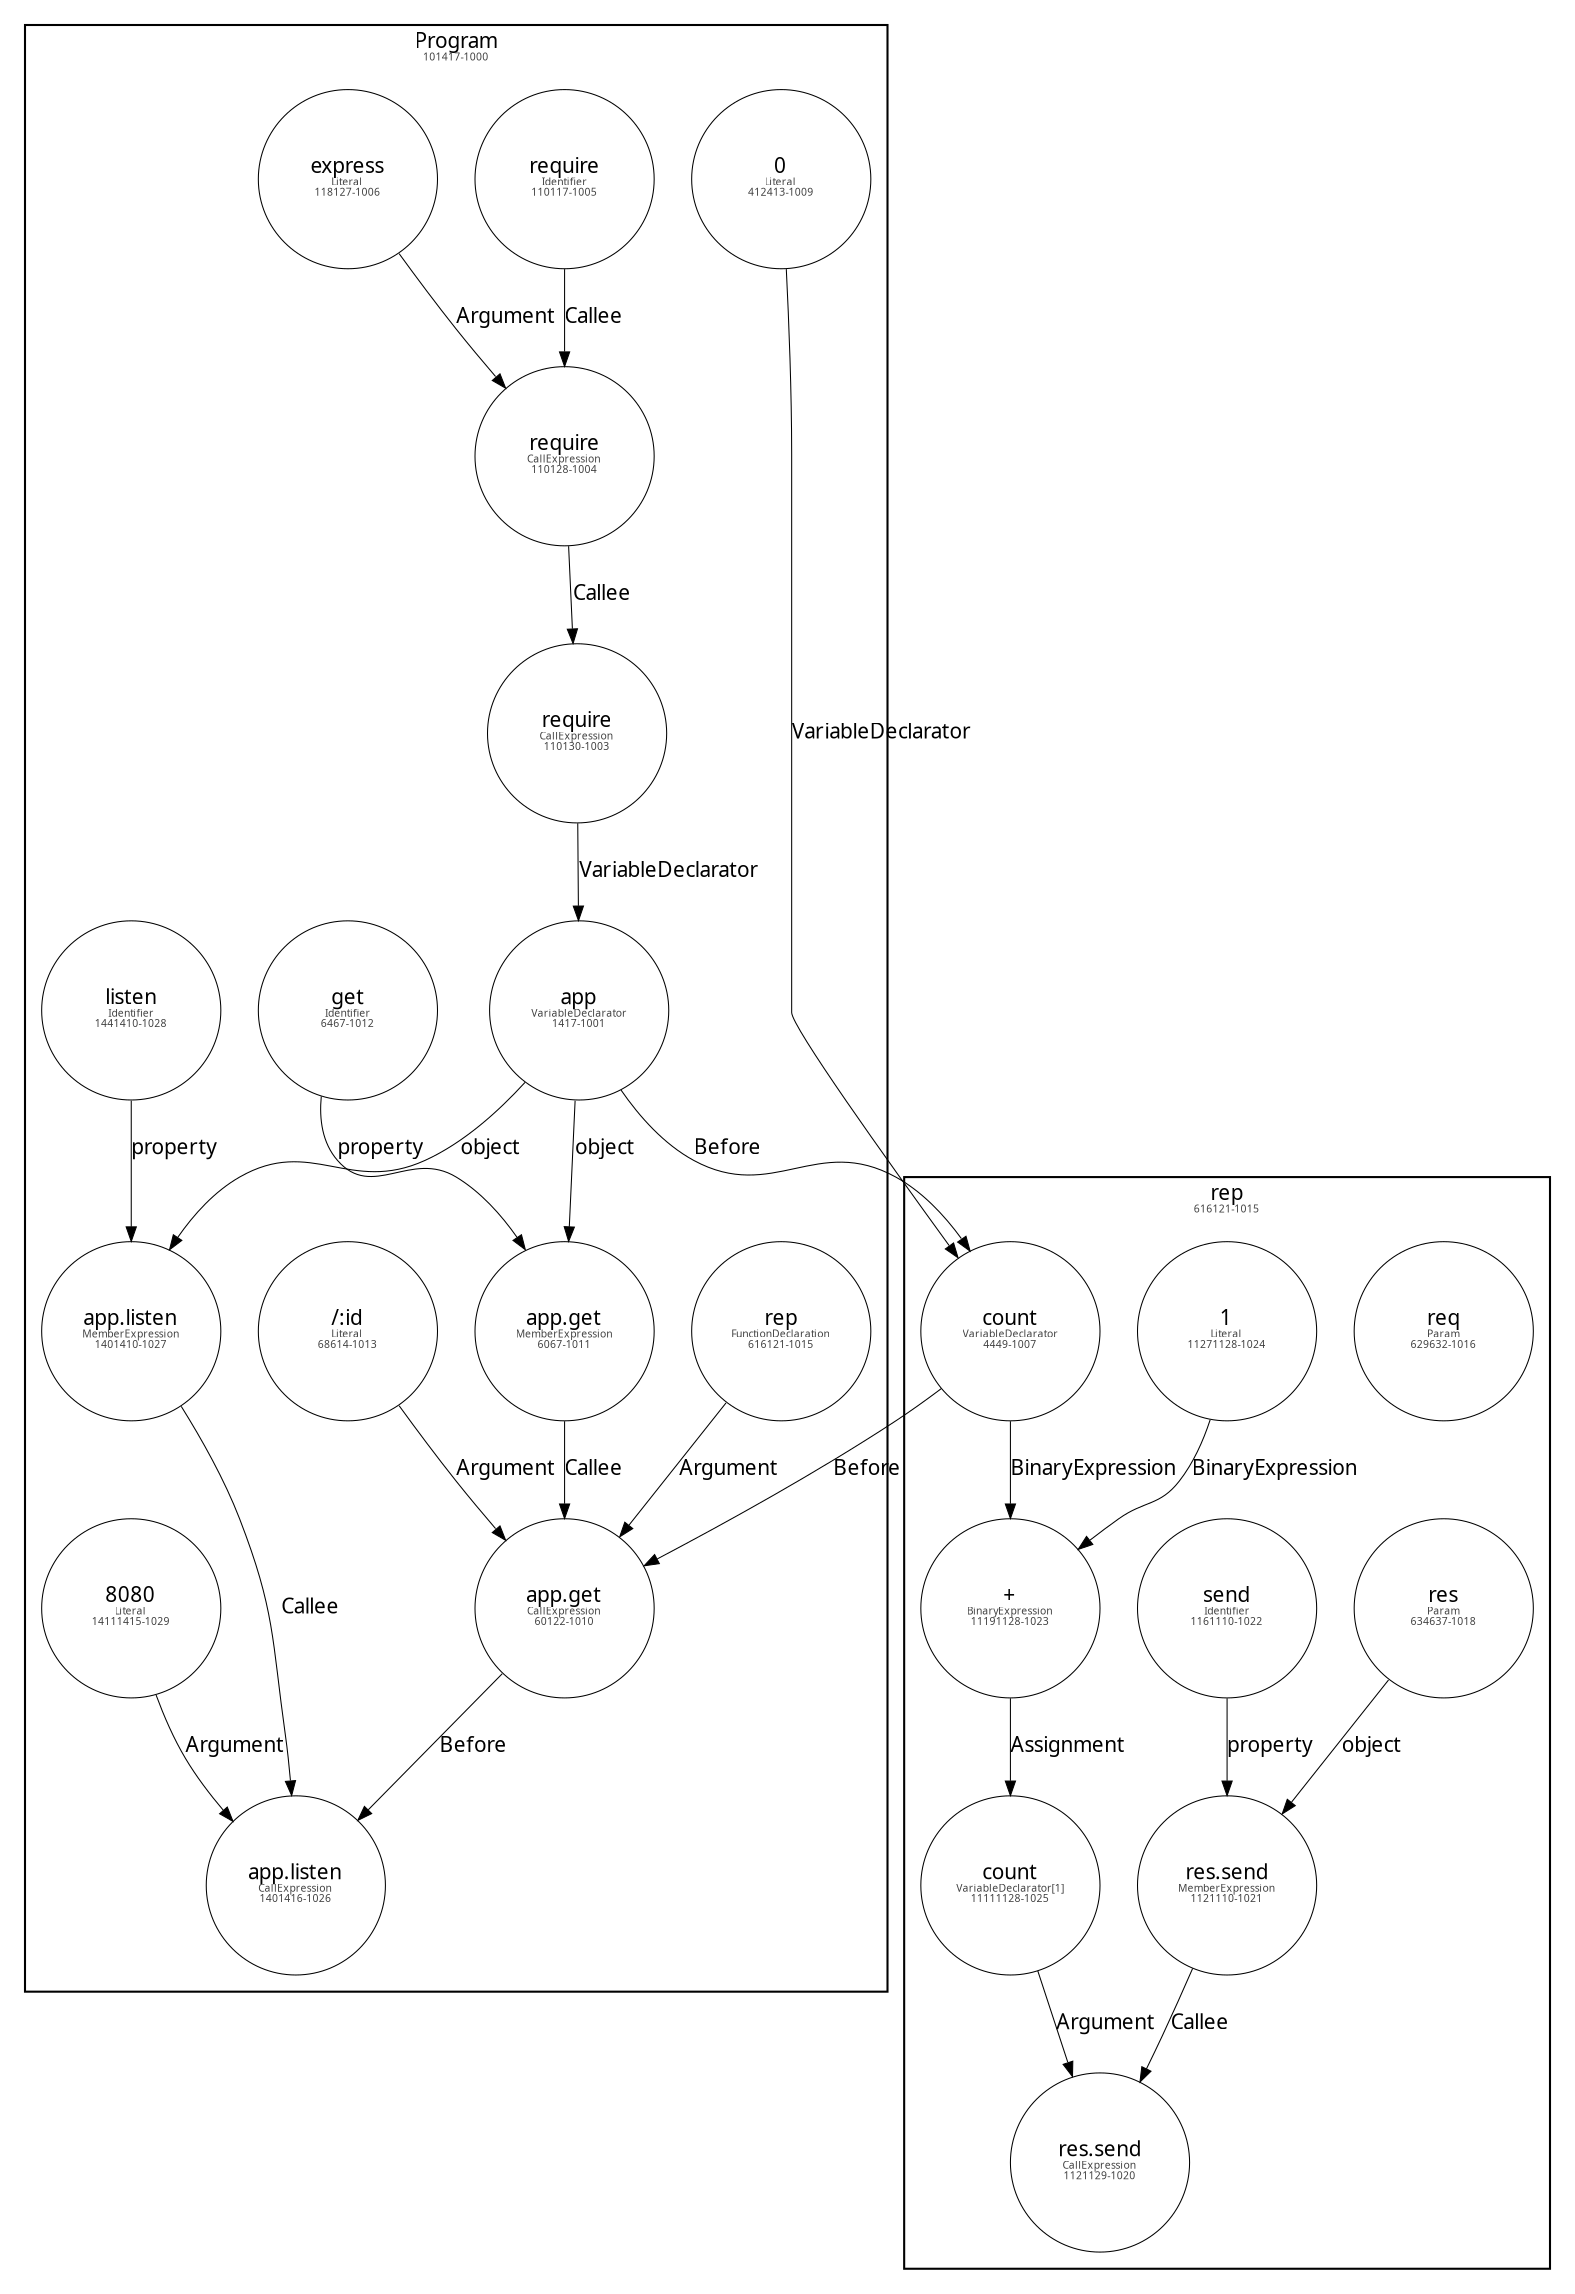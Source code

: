 digraph G {

  graph [ fontname="HelveticaNeue-Thin", fontcolor=black, fontsize=10 ];
  node [ fontname="HelveticaNeue-Thin", fontcolor=black, fontsize=10, penwidth=0.5 shape=circle, fixedsize=true, width=1.2, height=1.2 ];
  edge [ fontname="HelveticaNeue-Thin", fontcolor=black, fontsize=10, penwidth=0.5 splines=line, arrowsize=0.7 ];

  subgraph cluster_irep {

   label = <rep<br/><font color="#404040" point-size="5">616121-1015</font>>;

    i629632_1016 [label=<req<br/><font color="#404040" point-size="5">Param</font><br/><font color="#404040" point-size="5">629632-1016</font>>]
    i634637_1018 [label=<res<br/><font color="#404040" point-size="5">Param</font><br/><font color="#404040" point-size="5">634637-1018</font>>]
    i1161110_1022 [label=<send<br/><font color="#404040" point-size="5">Identifier</font><br/><font color="#404040" point-size="5">1161110-1022</font>>]
    i1121110_1021 [label=<res.send<br/><font color="#404040" point-size="5">MemberExpression</font><br/><font color="#404040" point-size="5">1121110-1021</font>>]
    i1121129_1020 [label=<res.send<br/><font color="#404040" point-size="5">CallExpression</font><br/><font color="#404040" point-size="5">1121129-1020</font>>]
    i1121110_1021 [label=<res.send<br/><font color="#404040" point-size="5">MemberExpression</font><br/><font color="#404040" point-size="5">1121110-1021</font>>]
    i11271128_1024 [label=<1<br/><font color="#404040" point-size="5">Literal</font><br/><font color="#404040" point-size="5">11271128-1024</font>>]
    i11191128_1023 [label=<+<br/><font color="#404040" point-size="5">BinaryExpression</font><br/><font color="#404040" point-size="5">11191128-1023</font>>]
    i11111128_1025 [label=<count<br/><font color="#404040" point-size="5">VariableDeclarator[1]</font><br/><font color="#404040" point-size="5">11111128-1025</font>>]

    i634637_1018 -> i1121110_1021 [label="object"]
    i1161110_1022 -> i1121110_1021 [label="property"]
    i1121110_1021 -> i1121129_1020 [label="Callee"]
    i11271128_1024 -> i11191128_1023 [label="BinaryExpression"]
    i4449_1007 -> i11191128_1023 [label="BinaryExpression"]
    i11191128_1023 -> i11111128_1025 [label="Assignment"]
    i11111128_1025 -> i1121129_1020 [label="Argument"]
  }

  subgraph cluster_iProgram {

   label = <Program<br/><font color="#404040" point-size="5">101417-1000</font>>;

    i110128_1004 [label=<require<br/><font color="#404040" point-size="5">CallExpression</font><br/><font color="#404040" point-size="5">110128-1004</font>>]
    i110117_1005 [label=<require<br/><font color="#404040" point-size="5">Identifier</font><br/><font color="#404040" point-size="5">110117-1005</font>>]
    i118127_1006 [label=<express<br/><font color="#404040" point-size="5">Literal</font><br/><font color="#404040" point-size="5">118127-1006</font>>]
    i110130_1003 [label=<require<br/><font color="#404040" point-size="5">CallExpression</font><br/><font color="#404040" point-size="5">110130-1003</font>>]
    i110128_1004 [label=<require<br/><font color="#404040" point-size="5">CallExpression</font><br/><font color="#404040" point-size="5">110128-1004</font>>]
    i1417_1001 [label=<app<br/><font color="#404040" point-size="5">VariableDeclarator</font><br/><font color="#404040" point-size="5">1417-1001</font>>]
    i412413_1009 [label=<0<br/><font color="#404040" point-size="5">Literal</font><br/><font color="#404040" point-size="5">412413-1009</font>>]
    i4449_1007 [label=<count<br/><font color="#404040" point-size="5">VariableDeclarator</font><br/><font color="#404040" point-size="5">4449-1007</font>>]
    i6467_1012 [label=<get<br/><font color="#404040" point-size="5">Identifier</font><br/><font color="#404040" point-size="5">6467-1012</font>>]
    i6067_1011 [label=<app.get<br/><font color="#404040" point-size="5">MemberExpression</font><br/><font color="#404040" point-size="5">6067-1011</font>>]
    i60122_1010 [label=<app.get<br/><font color="#404040" point-size="5">CallExpression</font><br/><font color="#404040" point-size="5">60122-1010</font>>]
    i6067_1011 [label=<app.get<br/><font color="#404040" point-size="5">MemberExpression</font><br/><font color="#404040" point-size="5">6067-1011</font>>]
    i68614_1013 [label=</:id<br/><font color="#404040" point-size="5">Literal</font><br/><font color="#404040" point-size="5">68614-1013</font>>]
    i616121_1015 [label=<rep<br/><font color="#404040" point-size="5">FunctionDeclaration</font><br/><font color="#404040" point-size="5">616121-1015</font>>]
    i1441410_1028 [label=<listen<br/><font color="#404040" point-size="5">Identifier</font><br/><font color="#404040" point-size="5">1441410-1028</font>>]
    i1401410_1027 [label=<app.listen<br/><font color="#404040" point-size="5">MemberExpression</font><br/><font color="#404040" point-size="5">1401410-1027</font>>]
    i1401416_1026 [label=<app.listen<br/><font color="#404040" point-size="5">CallExpression</font><br/><font color="#404040" point-size="5">1401416-1026</font>>]
    i1401410_1027 [label=<app.listen<br/><font color="#404040" point-size="5">MemberExpression</font><br/><font color="#404040" point-size="5">1401410-1027</font>>]
    i14111415_1029 [label=<8080<br/><font color="#404040" point-size="5">Literal</font><br/><font color="#404040" point-size="5">14111415-1029</font>>]

    i110117_1005 -> i110128_1004 [label="Callee"]
    i118127_1006 -> i110128_1004 [label="Argument"]
    i110128_1004 -> i110130_1003 [label="Callee"]
    i110130_1003 -> i1417_1001 [label="VariableDeclarator"]
    i412413_1009 -> i4449_1007 [label="VariableDeclarator"]
    i1417_1001 -> i4449_1007 [label="Before"]
    i1417_1001 -> i6067_1011 [label="object"]
    i6467_1012 -> i6067_1011 [label="property"]
    i6067_1011 -> i60122_1010 [label="Callee"]
    i68614_1013 -> i60122_1010 [label="Argument"]
    i616121_1015 -> i60122_1010 [label="Argument"]
    i4449_1007 -> i60122_1010 [label="Before"]
    i1417_1001 -> i1401410_1027 [label="object"]
    i1441410_1028 -> i1401410_1027 [label="property"]
    i1401410_1027 -> i1401416_1026 [label="Callee"]
    i14111415_1029 -> i1401416_1026 [label="Argument"]
    i60122_1010 -> i1401416_1026 [label="Before"]
  }

}
